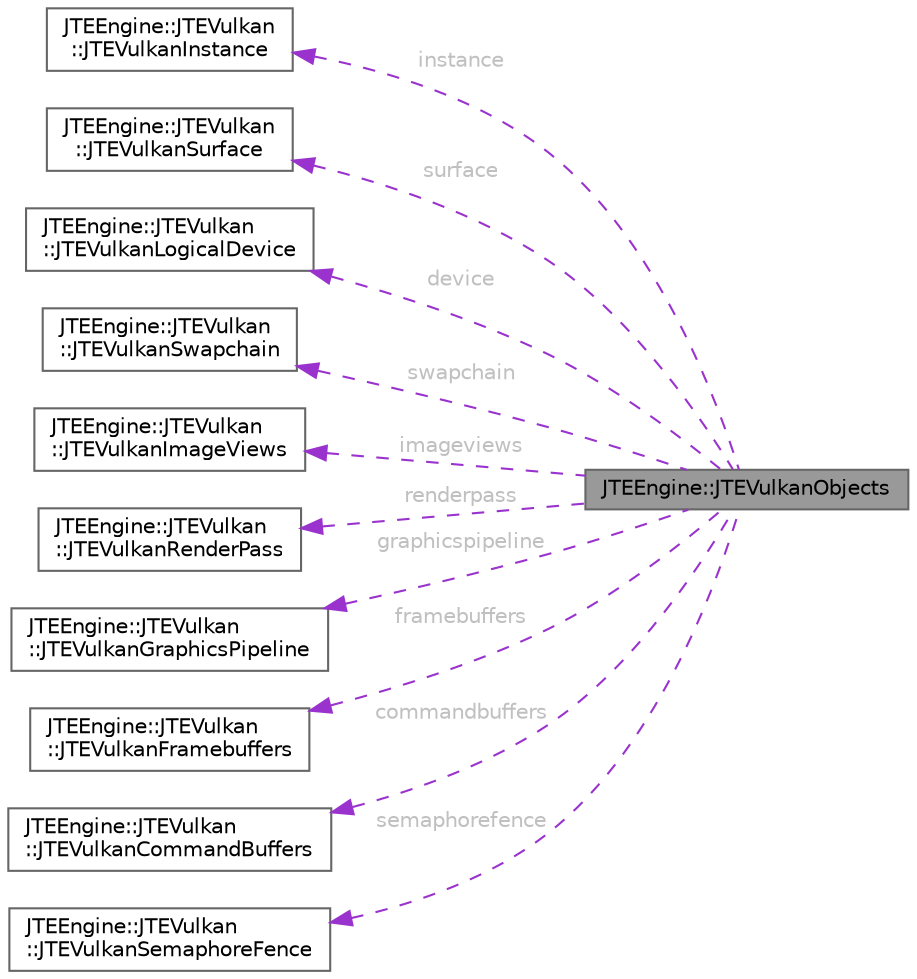 digraph "JTEEngine::JTEVulkanObjects"
{
 // LATEX_PDF_SIZE
  bgcolor="transparent";
  edge [fontname=Helvetica,fontsize=10,labelfontname=Helvetica,labelfontsize=10];
  node [fontname=Helvetica,fontsize=10,shape=box,height=0.2,width=0.4];
  rankdir="LR";
  Node1 [id="Node000001",label="JTEEngine::JTEVulkanObjects",height=0.2,width=0.4,color="gray40", fillcolor="grey60", style="filled", fontcolor="black",tooltip=" "];
  Node2 -> Node1 [id="edge1_Node000001_Node000002",dir="back",color="darkorchid3",style="dashed",tooltip=" ",label=" instance",fontcolor="grey" ];
  Node2 [id="Node000002",label="JTEEngine::JTEVulkan\l::JTEVulkanInstance",height=0.2,width=0.4,color="gray40", fillcolor="white", style="filled",URL="$class_j_t_e_engine_1_1_j_t_e_vulkan_1_1_j_t_e_vulkan_instance.html",tooltip="Creates an instance for Vulkan."];
  Node3 -> Node1 [id="edge2_Node000001_Node000003",dir="back",color="darkorchid3",style="dashed",tooltip=" ",label=" surface",fontcolor="grey" ];
  Node3 [id="Node000003",label="JTEEngine::JTEVulkan\l::JTEVulkanSurface",height=0.2,width=0.4,color="gray40", fillcolor="white", style="filled",URL="$class_j_t_e_engine_1_1_j_t_e_vulkan_1_1_j_t_e_vulkan_surface.html",tooltip="Creates a surface for Vulkan."];
  Node4 -> Node1 [id="edge3_Node000001_Node000004",dir="back",color="darkorchid3",style="dashed",tooltip=" ",label=" device",fontcolor="grey" ];
  Node4 [id="Node000004",label="JTEEngine::JTEVulkan\l::JTEVulkanLogicalDevice",height=0.2,width=0.4,color="gray40", fillcolor="white", style="filled",URL="$class_j_t_e_engine_1_1_j_t_e_vulkan_1_1_j_t_e_vulkan_logical_device.html",tooltip="Picks a device and creates a logical device for Vulkan."];
  Node5 -> Node1 [id="edge4_Node000001_Node000005",dir="back",color="darkorchid3",style="dashed",tooltip=" ",label=" swapchain",fontcolor="grey" ];
  Node5 [id="Node000005",label="JTEEngine::JTEVulkan\l::JTEVulkanSwapchain",height=0.2,width=0.4,color="gray40", fillcolor="white", style="filled",URL="$class_j_t_e_engine_1_1_j_t_e_vulkan_1_1_j_t_e_vulkan_swapchain.html",tooltip="Creates a swapchain for Vulkan."];
  Node6 -> Node1 [id="edge5_Node000001_Node000006",dir="back",color="darkorchid3",style="dashed",tooltip=" ",label=" imageviews",fontcolor="grey" ];
  Node6 [id="Node000006",label="JTEEngine::JTEVulkan\l::JTEVulkanImageViews",height=0.2,width=0.4,color="gray40", fillcolor="white", style="filled",URL="$class_j_t_e_engine_1_1_j_t_e_vulkan_1_1_j_t_e_vulkan_image_views.html",tooltip="Creates image views for Vulkan."];
  Node7 -> Node1 [id="edge6_Node000001_Node000007",dir="back",color="darkorchid3",style="dashed",tooltip=" ",label=" renderpass",fontcolor="grey" ];
  Node7 [id="Node000007",label="JTEEngine::JTEVulkan\l::JTEVulkanRenderPass",height=0.2,width=0.4,color="gray40", fillcolor="white", style="filled",URL="$class_j_t_e_engine_1_1_j_t_e_vulkan_1_1_j_t_e_vulkan_render_pass.html",tooltip="Creates a renderpass for Vulkan."];
  Node8 -> Node1 [id="edge7_Node000001_Node000008",dir="back",color="darkorchid3",style="dashed",tooltip=" ",label=" graphicspipeline",fontcolor="grey" ];
  Node8 [id="Node000008",label="JTEEngine::JTEVulkan\l::JTEVulkanGraphicsPipeline",height=0.2,width=0.4,color="gray40", fillcolor="white", style="filled",URL="$class_j_t_e_engine_1_1_j_t_e_vulkan_1_1_j_t_e_vulkan_graphics_pipeline.html",tooltip="Creates a graphics pipeline for Vulkan."];
  Node9 -> Node1 [id="edge8_Node000001_Node000009",dir="back",color="darkorchid3",style="dashed",tooltip=" ",label=" framebuffers",fontcolor="grey" ];
  Node9 [id="Node000009",label="JTEEngine::JTEVulkan\l::JTEVulkanFramebuffers",height=0.2,width=0.4,color="gray40", fillcolor="white", style="filled",URL="$class_j_t_e_engine_1_1_j_t_e_vulkan_1_1_j_t_e_vulkan_framebuffers.html",tooltip="Creates framebuffers for Vulkan."];
  Node10 -> Node1 [id="edge9_Node000001_Node000010",dir="back",color="darkorchid3",style="dashed",tooltip=" ",label=" commandbuffers",fontcolor="grey" ];
  Node10 [id="Node000010",label="JTEEngine::JTEVulkan\l::JTEVulkanCommandBuffers",height=0.2,width=0.4,color="gray40", fillcolor="white", style="filled",URL="$class_j_t_e_engine_1_1_j_t_e_vulkan_1_1_j_t_e_vulkan_command_buffers.html",tooltip="Creates command buffers for Vulkan."];
  Node11 -> Node1 [id="edge10_Node000001_Node000011",dir="back",color="darkorchid3",style="dashed",tooltip=" ",label=" semaphorefence",fontcolor="grey" ];
  Node11 [id="Node000011",label="JTEEngine::JTEVulkan\l::JTEVulkanSemaphoreFence",height=0.2,width=0.4,color="gray40", fillcolor="white", style="filled",URL="$class_j_t_e_engine_1_1_j_t_e_vulkan_1_1_j_t_e_vulkan_semaphore_fence.html",tooltip="Creates semaphores and a fence for Vulkan."];
}
